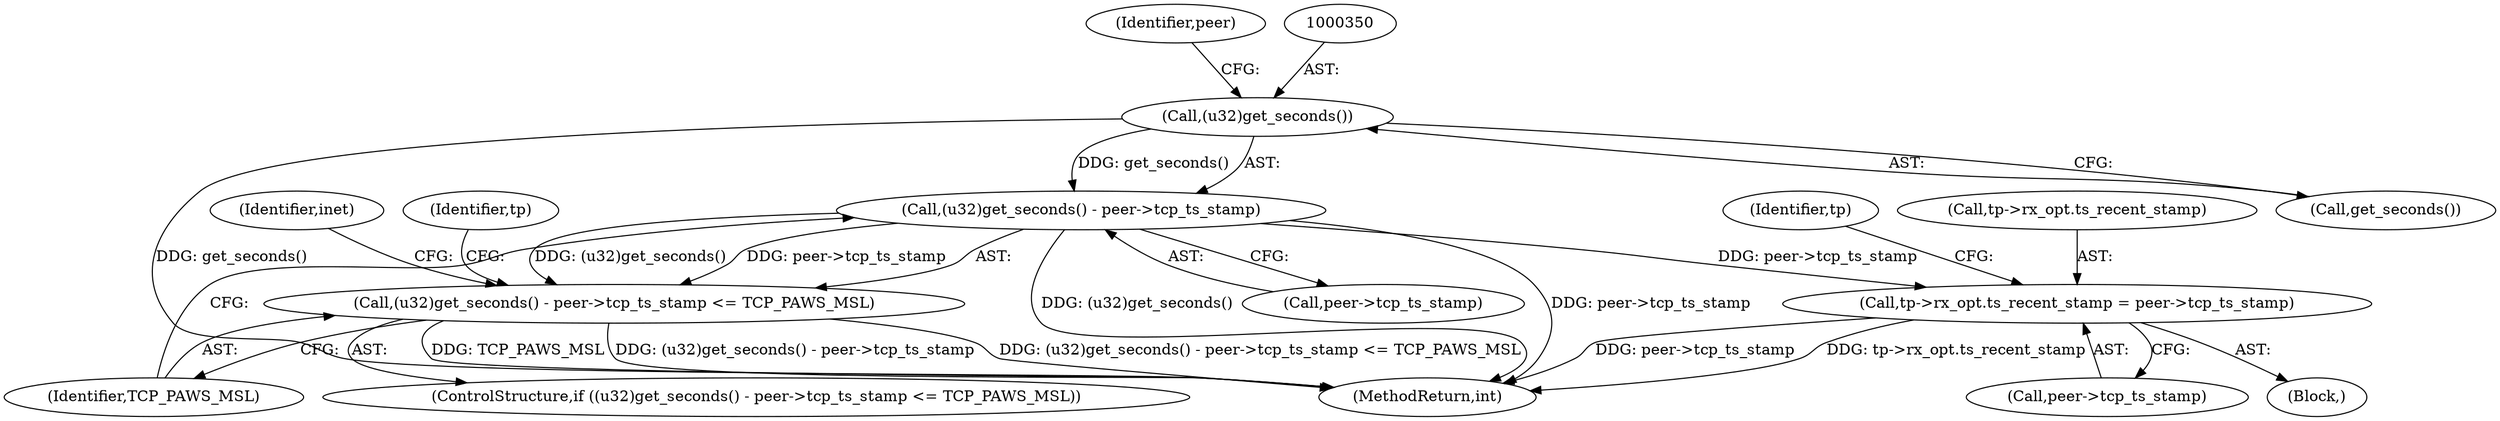 digraph "0_linux_f6d8bd051c391c1c0458a30b2a7abcd939329259_29@pointer" {
"1000348" [label="(Call,(u32)get_seconds() - peer->tcp_ts_stamp)"];
"1000349" [label="(Call,(u32)get_seconds())"];
"1000347" [label="(Call,(u32)get_seconds() - peer->tcp_ts_stamp <= TCP_PAWS_MSL)"];
"1000357" [label="(Call,tp->rx_opt.ts_recent_stamp = peer->tcp_ts_stamp)"];
"1000352" [label="(Call,peer->tcp_ts_stamp)"];
"1000358" [label="(Call,tp->rx_opt.ts_recent_stamp)"];
"1000351" [label="(Call,get_seconds())"];
"1000349" [label="(Call,(u32)get_seconds())"];
"1000353" [label="(Identifier,peer)"];
"1000347" [label="(Call,(u32)get_seconds() - peer->tcp_ts_stamp <= TCP_PAWS_MSL)"];
"1000360" [label="(Identifier,tp)"];
"1000523" [label="(MethodReturn,int)"];
"1000357" [label="(Call,tp->rx_opt.ts_recent_stamp = peer->tcp_ts_stamp)"];
"1000363" [label="(Call,peer->tcp_ts_stamp)"];
"1000355" [label="(Identifier,TCP_PAWS_MSL)"];
"1000348" [label="(Call,(u32)get_seconds() - peer->tcp_ts_stamp)"];
"1000369" [label="(Identifier,tp)"];
"1000377" [label="(Identifier,inet)"];
"1000346" [label="(ControlStructure,if ((u32)get_seconds() - peer->tcp_ts_stamp <= TCP_PAWS_MSL))"];
"1000356" [label="(Block,)"];
"1000348" -> "1000347"  [label="AST: "];
"1000348" -> "1000352"  [label="CFG: "];
"1000349" -> "1000348"  [label="AST: "];
"1000352" -> "1000348"  [label="AST: "];
"1000355" -> "1000348"  [label="CFG: "];
"1000348" -> "1000523"  [label="DDG: (u32)get_seconds()"];
"1000348" -> "1000523"  [label="DDG: peer->tcp_ts_stamp"];
"1000348" -> "1000347"  [label="DDG: (u32)get_seconds()"];
"1000348" -> "1000347"  [label="DDG: peer->tcp_ts_stamp"];
"1000349" -> "1000348"  [label="DDG: get_seconds()"];
"1000348" -> "1000357"  [label="DDG: peer->tcp_ts_stamp"];
"1000349" -> "1000351"  [label="CFG: "];
"1000350" -> "1000349"  [label="AST: "];
"1000351" -> "1000349"  [label="AST: "];
"1000353" -> "1000349"  [label="CFG: "];
"1000349" -> "1000523"  [label="DDG: get_seconds()"];
"1000347" -> "1000346"  [label="AST: "];
"1000347" -> "1000355"  [label="CFG: "];
"1000355" -> "1000347"  [label="AST: "];
"1000360" -> "1000347"  [label="CFG: "];
"1000377" -> "1000347"  [label="CFG: "];
"1000347" -> "1000523"  [label="DDG: (u32)get_seconds() - peer->tcp_ts_stamp"];
"1000347" -> "1000523"  [label="DDG: (u32)get_seconds() - peer->tcp_ts_stamp <= TCP_PAWS_MSL"];
"1000347" -> "1000523"  [label="DDG: TCP_PAWS_MSL"];
"1000357" -> "1000356"  [label="AST: "];
"1000357" -> "1000363"  [label="CFG: "];
"1000358" -> "1000357"  [label="AST: "];
"1000363" -> "1000357"  [label="AST: "];
"1000369" -> "1000357"  [label="CFG: "];
"1000357" -> "1000523"  [label="DDG: tp->rx_opt.ts_recent_stamp"];
"1000357" -> "1000523"  [label="DDG: peer->tcp_ts_stamp"];
}

